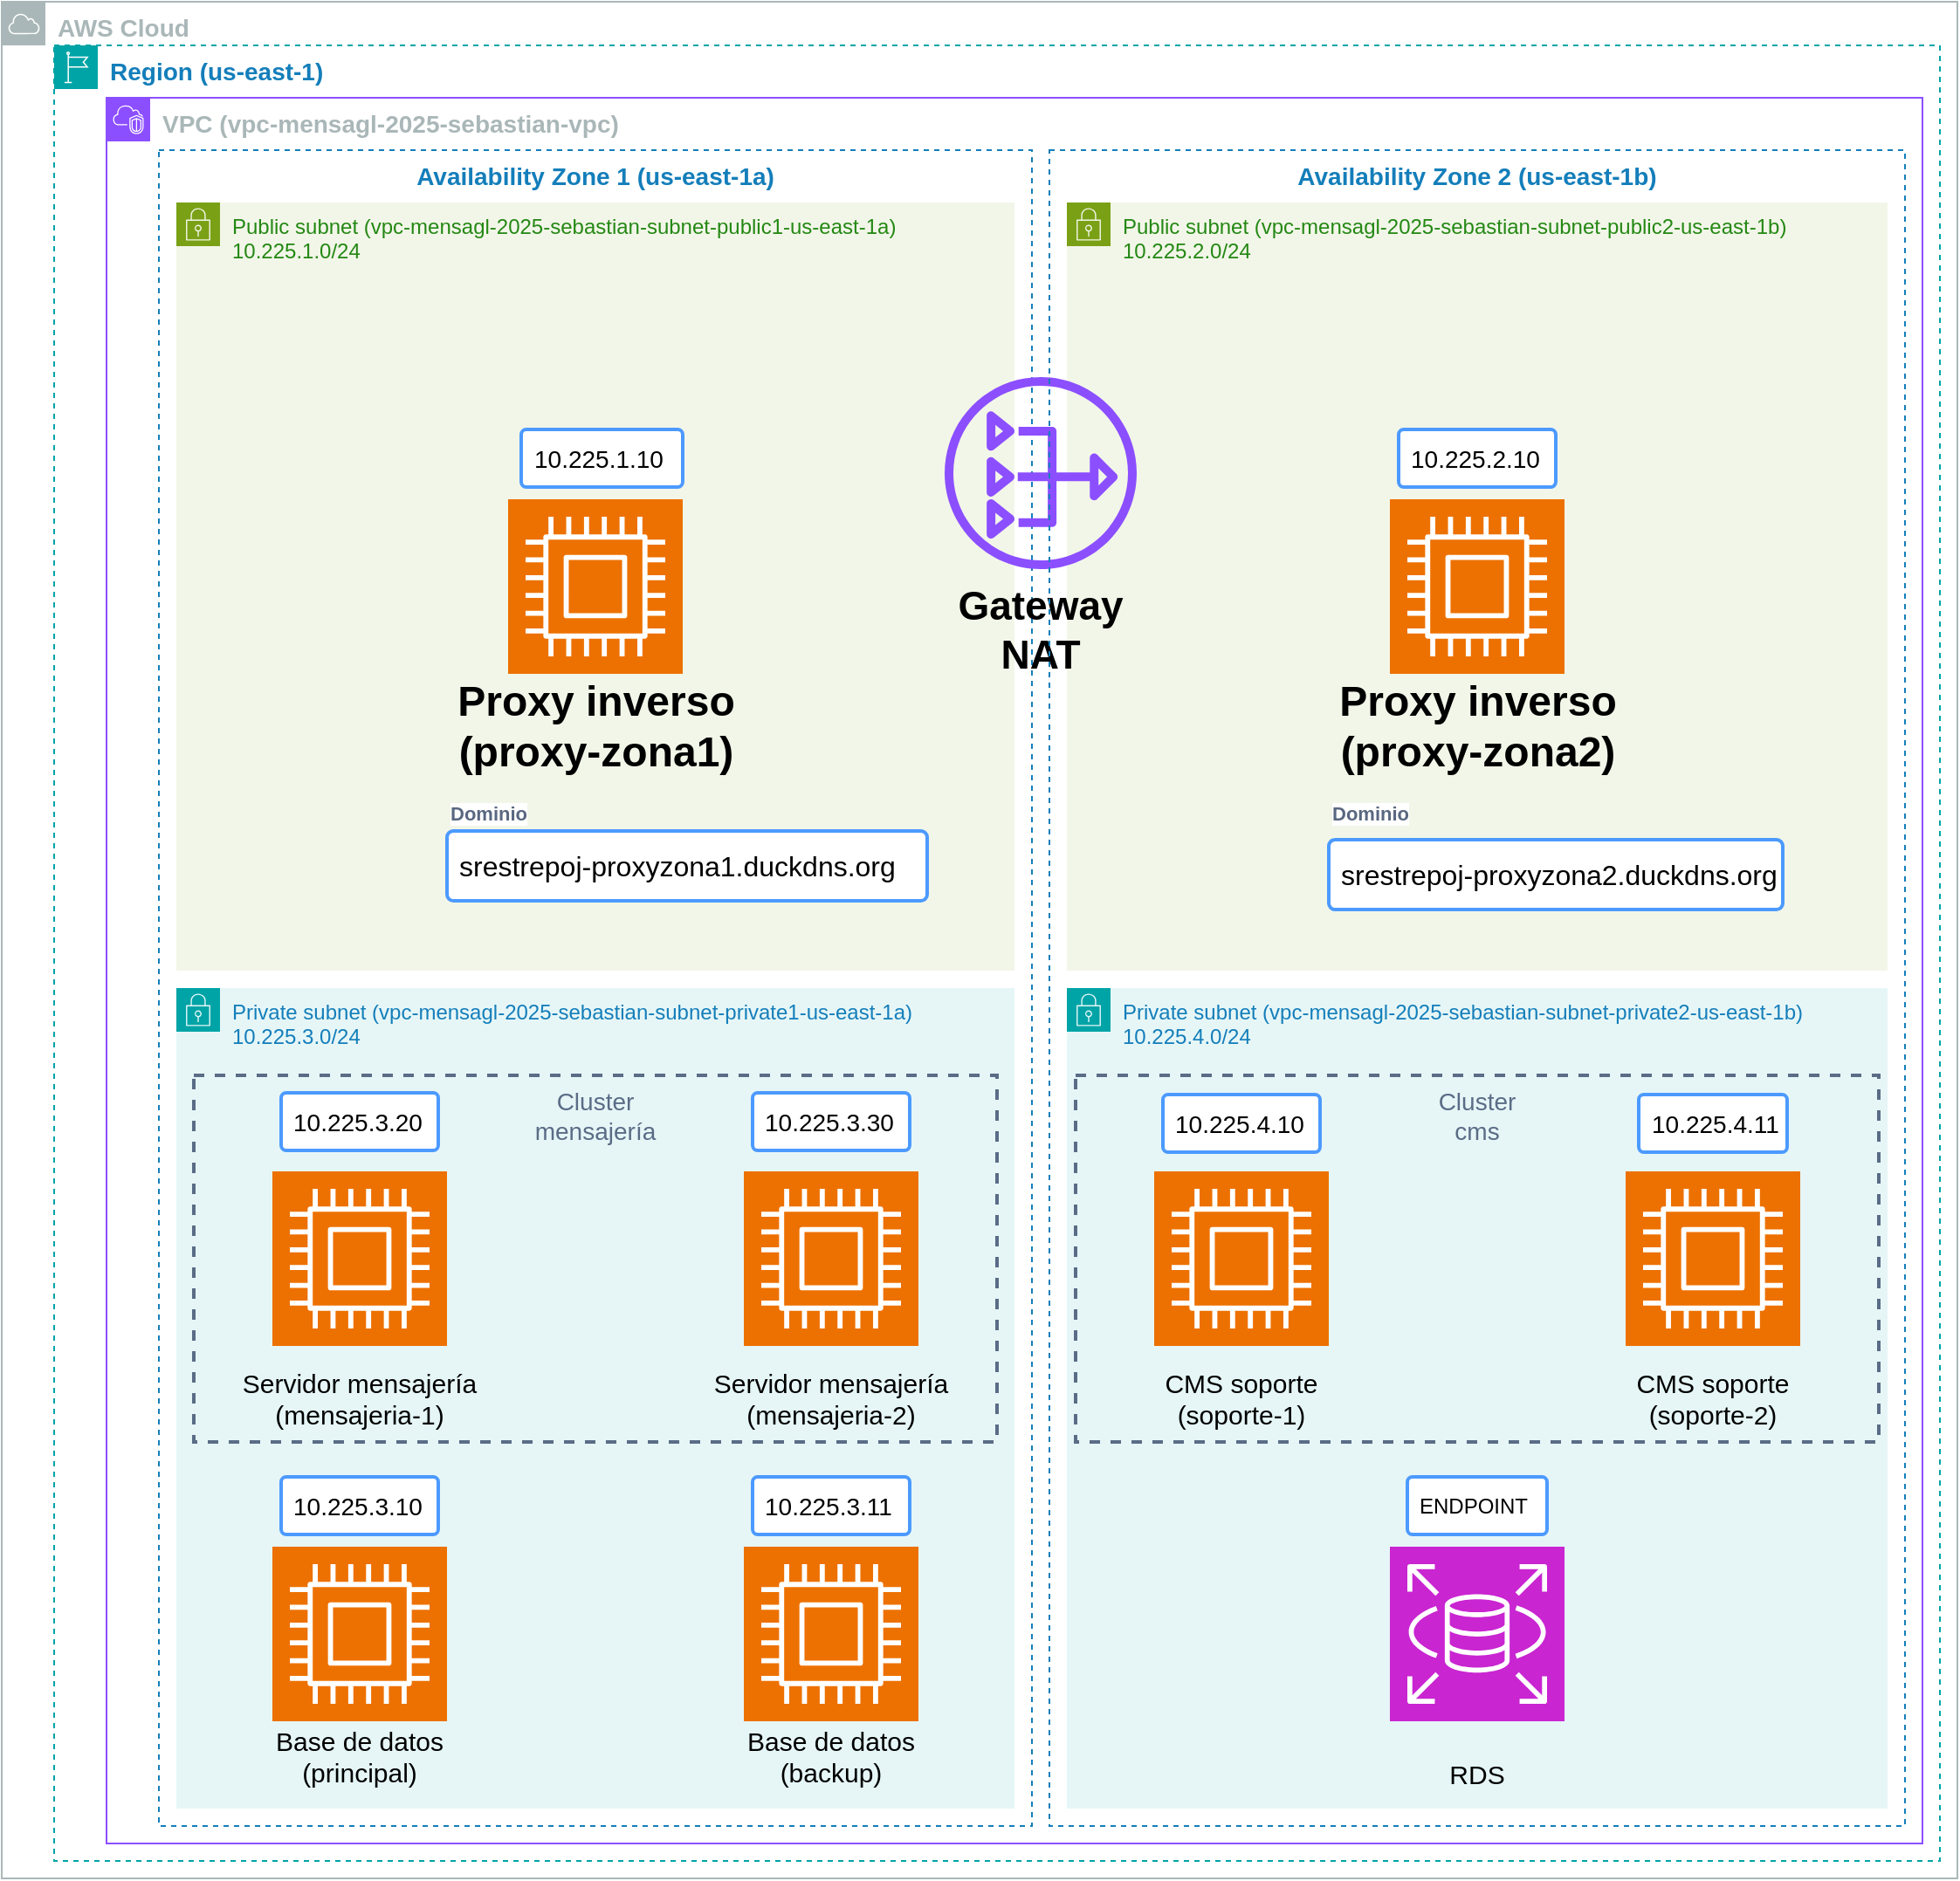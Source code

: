 <mxfile version="26.0.11">
  <diagram name="Página-1" id="RNlY2zAJqFi1zm7Q7Wgu">
    <mxGraphModel dx="1518" dy="632" grid="1" gridSize="10" guides="1" tooltips="1" connect="1" arrows="1" fold="1" page="1" pageScale="1" pageWidth="827" pageHeight="1169" math="0" shadow="0">
      <root>
        <mxCell id="0" />
        <mxCell id="1" parent="0" />
        <mxCell id="7FCHtqIl2WXOdxlE5oJK-1" value="&lt;font style=&quot;font-size: 14px;&quot;&gt;&lt;b&gt;AWS Cloud&lt;/b&gt;&lt;/font&gt;" style="sketch=0;outlineConnect=0;gradientColor=none;html=1;whiteSpace=wrap;fontSize=12;fontStyle=0;shape=mxgraph.aws4.group;grIcon=mxgraph.aws4.group_aws_cloud;strokeColor=#AAB7B8;fillColor=none;verticalAlign=top;align=left;spacingLeft=30;fontColor=#AAB7B8;dashed=0;" parent="1" vertex="1">
          <mxGeometry x="40" y="45" width="1120" height="1075" as="geometry" />
        </mxCell>
        <mxCell id="7FCHtqIl2WXOdxlE5oJK-9" value="Public subnet (vpc-mensagl-2025-sebastian-subnet-public2-us-east-1b)&lt;div&gt;10.225.2.0/24&lt;/div&gt;" style="points=[[0,0],[0.25,0],[0.5,0],[0.75,0],[1,0],[1,0.25],[1,0.5],[1,0.75],[1,1],[0.75,1],[0.5,1],[0.25,1],[0,1],[0,0.75],[0,0.5],[0,0.25]];outlineConnect=0;gradientColor=none;html=1;whiteSpace=wrap;fontSize=12;fontStyle=0;container=1;pointerEvents=0;collapsible=0;recursiveResize=0;shape=mxgraph.aws4.group;grIcon=mxgraph.aws4.group_security_group;grStroke=0;strokeColor=#7AA116;fillColor=#F2F6E8;verticalAlign=top;align=left;spacingLeft=30;fontColor=#248814;dashed=0;" parent="1" vertex="1">
          <mxGeometry x="650" y="160" width="470" height="440" as="geometry" />
        </mxCell>
        <mxCell id="7FCHtqIl2WXOdxlE5oJK-64" value="" style="sketch=0;points=[[0,0,0],[0.25,0,0],[0.5,0,0],[0.75,0,0],[1,0,0],[0,1,0],[0.25,1,0],[0.5,1,0],[0.75,1,0],[1,1,0],[0,0.25,0],[0,0.5,0],[0,0.75,0],[1,0.25,0],[1,0.5,0],[1,0.75,0]];outlineConnect=0;fontColor=#232F3E;fillColor=#ED7100;strokeColor=#ffffff;dashed=0;verticalLabelPosition=bottom;verticalAlign=top;align=center;html=1;fontSize=12;fontStyle=0;aspect=fixed;shape=mxgraph.aws4.resourceIcon;resIcon=mxgraph.aws4.compute;" parent="7FCHtqIl2WXOdxlE5oJK-9" vertex="1">
          <mxGeometry x="185" y="170" width="100" height="100" as="geometry" />
        </mxCell>
        <mxCell id="7FCHtqIl2WXOdxlE5oJK-3" value="&lt;font style=&quot;font-size: 14px;&quot;&gt;&lt;b&gt;Region (us-east-1)&lt;/b&gt;&lt;/font&gt;" style="points=[[0,0],[0.25,0],[0.5,0],[0.75,0],[1,0],[1,0.25],[1,0.5],[1,0.75],[1,1],[0.75,1],[0.5,1],[0.25,1],[0,1],[0,0.75],[0,0.5],[0,0.25]];outlineConnect=0;gradientColor=none;html=1;whiteSpace=wrap;fontSize=12;fontStyle=0;container=1;pointerEvents=0;collapsible=0;recursiveResize=0;shape=mxgraph.aws4.group;grIcon=mxgraph.aws4.group_region;strokeColor=#00A4A6;fillColor=none;verticalAlign=top;align=left;spacingLeft=30;fontColor=#147EBA;dashed=1;" parent="1" vertex="1">
          <mxGeometry x="70" y="70" width="1080" height="1040" as="geometry" />
        </mxCell>
        <mxCell id="7FCHtqIl2WXOdxlE5oJK-5" value="&lt;font style=&quot;font-size: 14px;&quot;&gt;&lt;b&gt;VPC (vpc-mensagl-2025-sebastian-vpc)&lt;/b&gt;&lt;/font&gt;" style="points=[[0,0],[0.25,0],[0.5,0],[0.75,0],[1,0],[1,0.25],[1,0.5],[1,0.75],[1,1],[0.75,1],[0.5,1],[0.25,1],[0,1],[0,0.75],[0,0.5],[0,0.25]];outlineConnect=0;gradientColor=none;html=1;whiteSpace=wrap;fontSize=12;fontStyle=0;container=1;pointerEvents=0;collapsible=0;recursiveResize=0;shape=mxgraph.aws4.group;grIcon=mxgraph.aws4.group_vpc2;strokeColor=#8C4FFF;fillColor=none;verticalAlign=top;align=left;spacingLeft=30;fontColor=#AAB7B8;dashed=0;" parent="7FCHtqIl2WXOdxlE5oJK-3" vertex="1">
          <mxGeometry x="30" y="30" width="1040" height="1000" as="geometry" />
        </mxCell>
        <mxCell id="7FCHtqIl2WXOdxlE5oJK-62" value="" style="sketch=0;points=[[0,0,0],[0.25,0,0],[0.5,0,0],[0.75,0,0],[1,0,0],[0,1,0],[0.25,1,0],[0.5,1,0],[0.75,1,0],[1,1,0],[0,0.25,0],[0,0.5,0],[0,0.75,0],[1,0.25,0],[1,0.5,0],[1,0.75,0]];outlineConnect=0;fontColor=#232F3E;fillColor=#ED7100;strokeColor=#ffffff;dashed=0;verticalLabelPosition=bottom;verticalAlign=top;align=center;html=1;fontSize=12;fontStyle=0;aspect=fixed;shape=mxgraph.aws4.resourceIcon;resIcon=mxgraph.aws4.compute;" parent="7FCHtqIl2WXOdxlE5oJK-5" vertex="1">
          <mxGeometry x="735" y="230" width="100" height="100" as="geometry" />
        </mxCell>
        <mxCell id="7FCHtqIl2WXOdxlE5oJK-70" value="&lt;font style=&quot;font-size: 14px;&quot;&gt;10.225.2.10&lt;/font&gt;" style="rounded=1;arcSize=9;align=left;spacingLeft=5;strokeColor=#4C9AFF;html=1;strokeWidth=2;fontSize=12" parent="7FCHtqIl2WXOdxlE5oJK-5" vertex="1">
          <mxGeometry x="740" y="190" width="90" height="33" as="geometry" />
        </mxCell>
        <mxCell id="7FCHtqIl2WXOdxlE5oJK-12" value="Private subnet (vpc-mensagl-2025-sebastian-subnet-private2-us-east-1b)&lt;div&gt;10.225.4.0/24&lt;/div&gt;" style="points=[[0,0],[0.25,0],[0.5,0],[0.75,0],[1,0],[1,0.25],[1,0.5],[1,0.75],[1,1],[0.75,1],[0.5,1],[0.25,1],[0,1],[0,0.75],[0,0.5],[0,0.25]];outlineConnect=0;gradientColor=none;html=1;whiteSpace=wrap;fontSize=12;fontStyle=0;container=0;pointerEvents=0;collapsible=0;recursiveResize=0;shape=mxgraph.aws4.group;grIcon=mxgraph.aws4.group_security_group;grStroke=0;strokeColor=#00A4A6;fillColor=#E6F6F7;verticalAlign=top;align=left;spacingLeft=30;fontColor=#147EBA;dashed=0;" parent="1" vertex="1">
          <mxGeometry x="650" y="610" width="470" height="470" as="geometry" />
        </mxCell>
        <mxCell id="7FCHtqIl2WXOdxlE5oJK-44" value="&lt;font style=&quot;font-size: 14px;&quot;&gt;Cluster&lt;/font&gt;&lt;div&gt;&lt;font style=&quot;font-size: 14px;&quot;&gt;cms&lt;/font&gt;&lt;/div&gt;" style="fillColor=none;strokeColor=#5A6C86;dashed=1;verticalAlign=top;fontStyle=0;fontColor=#5A6C86;whiteSpace=wrap;html=1;strokeWidth=2;" parent="1" vertex="1">
          <mxGeometry x="655" y="660" width="460" height="210" as="geometry" />
        </mxCell>
        <mxCell id="7FCHtqIl2WXOdxlE5oJK-43" value="Cluster&lt;div&gt;mensajería&lt;/div&gt;" style="fillColor=none;strokeColor=#5A6C86;dashed=1;verticalAlign=top;fontStyle=0;fontColor=#5A6C86;whiteSpace=wrap;html=1;" parent="1" vertex="1">
          <mxGeometry x="150" y="660" width="460" height="210" as="geometry" />
        </mxCell>
        <mxCell id="7FCHtqIl2WXOdxlE5oJK-6" value="&lt;font style=&quot;font-size: 14px;&quot;&gt;&lt;b&gt;Availability Zone 1 (us-east-1a)&lt;/b&gt;&lt;/font&gt;" style="fillColor=none;strokeColor=#147EBA;dashed=1;verticalAlign=top;fontStyle=0;fontColor=#147EBA;whiteSpace=wrap;html=1;" parent="1" vertex="1">
          <mxGeometry x="130" y="130" width="500" height="960" as="geometry" />
        </mxCell>
        <mxCell id="7FCHtqIl2WXOdxlE5oJK-8" value="Public subnet (vpc-mensagl-2025-sebastian-subnet-public1-us-east-1a)&lt;div&gt;10.225.1.0/24&lt;/div&gt;" style="points=[[0,0],[0.25,0],[0.5,0],[0.75,0],[1,0],[1,0.25],[1,0.5],[1,0.75],[1,1],[0.75,1],[0.5,1],[0.25,1],[0,1],[0,0.75],[0,0.5],[0,0.25]];outlineConnect=0;gradientColor=none;html=1;whiteSpace=wrap;fontSize=12;fontStyle=0;container=1;pointerEvents=0;collapsible=0;recursiveResize=0;shape=mxgraph.aws4.group;grIcon=mxgraph.aws4.group_security_group;grStroke=0;strokeColor=#7AA116;fillColor=#F2F6E8;verticalAlign=top;align=left;spacingLeft=30;fontColor=#248814;dashed=0;" parent="1" vertex="1">
          <mxGeometry x="140" y="160" width="480" height="440" as="geometry" />
        </mxCell>
        <mxCell id="7FCHtqIl2WXOdxlE5oJK-63" value="" style="sketch=0;points=[[0,0,0],[0.25,0,0],[0.5,0,0],[0.75,0,0],[1,0,0],[0,1,0],[0.25,1,0],[0.5,1,0],[0.75,1,0],[1,1,0],[0,0.25,0],[0,0.5,0],[0,0.75,0],[1,0.25,0],[1,0.5,0],[1,0.75,0]];outlineConnect=0;fontColor=#232F3E;fillColor=#ED7100;strokeColor=#ffffff;dashed=0;verticalLabelPosition=bottom;verticalAlign=top;align=center;html=1;fontSize=12;fontStyle=0;aspect=fixed;shape=mxgraph.aws4.resourceIcon;resIcon=mxgraph.aws4.compute;" parent="7FCHtqIl2WXOdxlE5oJK-8" vertex="1">
          <mxGeometry x="190" y="170" width="100" height="100" as="geometry" />
        </mxCell>
        <mxCell id="7FCHtqIl2WXOdxlE5oJK-69" value="&lt;font style=&quot;font-size: 14px;&quot;&gt;10.225.1.10&lt;/font&gt;" style="rounded=1;arcSize=9;align=left;spacingLeft=5;strokeColor=#4C9AFF;html=1;strokeWidth=2;fontSize=12" parent="7FCHtqIl2WXOdxlE5oJK-8" vertex="1">
          <mxGeometry x="197.5" y="130" width="92.5" height="33" as="geometry" />
        </mxCell>
        <mxCell id="7FCHtqIl2WXOdxlE5oJK-78" value="Dominio" style="fillColor=none;strokeColor=none;html=1;fontSize=12;fontStyle=0;align=left;fontColor=#596780;fontStyle=1;fontSize=11;labelBackgroundColor=light-dark(#ffffff, #006352);" parent="7FCHtqIl2WXOdxlE5oJK-8" vertex="1">
          <mxGeometry x="155" y="340" width="166" height="20" as="geometry" />
        </mxCell>
        <mxCell id="7FCHtqIl2WXOdxlE5oJK-79" value="srestrepoj-proxyzona1.duckdns.org" style="rounded=1;arcSize=9;align=left;spacingLeft=5;strokeColor=#4C9AFF;html=1;strokeWidth=2;fontSize=16;whiteSpace=wrap;" parent="7FCHtqIl2WXOdxlE5oJK-8" vertex="1">
          <mxGeometry x="155" y="360" width="275" height="40" as="geometry" />
        </mxCell>
        <mxCell id="7FCHtqIl2WXOdxlE5oJK-30" value="Proxy inverso&lt;div&gt;(proxy-zona1)&lt;/div&gt;" style="text;strokeColor=none;fillColor=none;html=1;fontSize=24;fontStyle=1;verticalAlign=middle;align=center;" parent="7FCHtqIl2WXOdxlE5oJK-8" vertex="1">
          <mxGeometry x="190" y="280" width="100" height="40" as="geometry" />
        </mxCell>
        <mxCell id="7FCHtqIl2WXOdxlE5oJK-10" value="Private subnet (vpc-mensagl-2025-sebastian-subnet-private1-us-east-1a)&lt;div&gt;10.225.3.0/24&lt;/div&gt;" style="points=[[0,0],[0.25,0],[0.5,0],[0.75,0],[1,0],[1,0.25],[1,0.5],[1,0.75],[1,1],[0.75,1],[0.5,1],[0.25,1],[0,1],[0,0.75],[0,0.5],[0,0.25]];outlineConnect=0;gradientColor=none;html=1;whiteSpace=wrap;fontSize=12;fontStyle=0;container=1;pointerEvents=0;collapsible=0;recursiveResize=0;shape=mxgraph.aws4.group;grIcon=mxgraph.aws4.group_security_group;grStroke=0;strokeColor=#00A4A6;fillColor=#E6F6F7;verticalAlign=top;align=left;spacingLeft=30;fontColor=#147EBA;dashed=0;" parent="1" vertex="1">
          <mxGeometry x="140" y="610" width="480" height="470" as="geometry" />
        </mxCell>
        <mxCell id="7FCHtqIl2WXOdxlE5oJK-82" value="&lt;font style=&quot;font-size: 14px;&quot;&gt;Cluster&lt;/font&gt;&lt;div&gt;&lt;font style=&quot;font-size: 14px;&quot;&gt;mensajería&lt;/font&gt;&lt;/div&gt;" style="fillColor=none;strokeColor=#5A6C86;dashed=1;verticalAlign=top;fontStyle=0;fontColor=#5A6C86;whiteSpace=wrap;html=1;strokeWidth=2;" parent="7FCHtqIl2WXOdxlE5oJK-10" vertex="1">
          <mxGeometry x="10" y="50" width="460" height="210" as="geometry" />
        </mxCell>
        <mxCell id="7FCHtqIl2WXOdxlE5oJK-39" value="&lt;font style=&quot;font-size: 15px;&quot;&gt;Servidor mensajería&lt;/font&gt;&lt;div&gt;&lt;font style=&quot;font-size: 15px;&quot;&gt;(mensajeria-1)&lt;/font&gt;&lt;/div&gt;" style="text;html=1;align=center;verticalAlign=middle;whiteSpace=wrap;rounded=0;" parent="7FCHtqIl2WXOdxlE5oJK-10" vertex="1">
          <mxGeometry x="30" y="220" width="150" height="30" as="geometry" />
        </mxCell>
        <mxCell id="7FCHtqIl2WXOdxlE5oJK-40" value="&lt;font style=&quot;font-size: 15px;&quot;&gt;Servidor mensajería&lt;/font&gt;&lt;div&gt;&lt;font style=&quot;font-size: 15px;&quot;&gt;(mensajeria-2)&lt;/font&gt;&lt;/div&gt;" style="text;html=1;align=center;verticalAlign=middle;whiteSpace=wrap;rounded=0;" parent="7FCHtqIl2WXOdxlE5oJK-10" vertex="1">
          <mxGeometry x="300" y="220" width="150" height="30" as="geometry" />
        </mxCell>
        <mxCell id="7FCHtqIl2WXOdxlE5oJK-61" value="" style="sketch=0;points=[[0,0,0],[0.25,0,0],[0.5,0,0],[0.75,0,0],[1,0,0],[0,1,0],[0.25,1,0],[0.5,1,0],[0.75,1,0],[1,1,0],[0,0.25,0],[0,0.5,0],[0,0.75,0],[1,0.25,0],[1,0.5,0],[1,0.75,0]];outlineConnect=0;fontColor=#232F3E;fillColor=#ED7100;strokeColor=#ffffff;dashed=0;verticalLabelPosition=bottom;verticalAlign=top;align=center;html=1;fontSize=12;fontStyle=0;aspect=fixed;shape=mxgraph.aws4.resourceIcon;resIcon=mxgraph.aws4.compute;" parent="7FCHtqIl2WXOdxlE5oJK-10" vertex="1">
          <mxGeometry x="325" y="105" width="100" height="100" as="geometry" />
        </mxCell>
        <mxCell id="7FCHtqIl2WXOdxlE5oJK-75" value="&lt;font style=&quot;font-size: 14px;&quot;&gt;10.225.3.10&lt;/font&gt;" style="rounded=1;arcSize=9;align=left;spacingLeft=5;strokeColor=#4C9AFF;html=1;strokeWidth=2;fontSize=12" parent="7FCHtqIl2WXOdxlE5oJK-10" vertex="1">
          <mxGeometry x="60" y="280" width="90" height="33" as="geometry" />
        </mxCell>
        <mxCell id="7FCHtqIl2WXOdxlE5oJK-76" value="&lt;font style=&quot;font-size: 14px;&quot;&gt;10.225.3.11&lt;/font&gt;" style="rounded=1;arcSize=9;align=left;spacingLeft=5;strokeColor=#4C9AFF;html=1;strokeWidth=2;fontSize=12" parent="7FCHtqIl2WXOdxlE5oJK-10" vertex="1">
          <mxGeometry x="330" y="280" width="90" height="33" as="geometry" />
        </mxCell>
        <mxCell id="7FCHtqIl2WXOdxlE5oJK-71" value="&lt;font style=&quot;font-size: 14px;&quot;&gt;10.225.3.20&lt;/font&gt;" style="rounded=1;arcSize=9;align=left;spacingLeft=5;strokeColor=#4C9AFF;html=1;strokeWidth=2;fontSize=12" parent="7FCHtqIl2WXOdxlE5oJK-10" vertex="1">
          <mxGeometry x="60" y="60" width="90" height="33" as="geometry" />
        </mxCell>
        <mxCell id="7FCHtqIl2WXOdxlE5oJK-72" value="&lt;font style=&quot;font-size: 14px;&quot;&gt;10.225.3.30&lt;/font&gt;" style="rounded=1;arcSize=9;align=left;spacingLeft=5;strokeColor=#4C9AFF;html=1;strokeWidth=2;fontSize=12" parent="7FCHtqIl2WXOdxlE5oJK-10" vertex="1">
          <mxGeometry x="330" y="60" width="90" height="33" as="geometry" />
        </mxCell>
        <mxCell id="7FCHtqIl2WXOdxlE5oJK-16" value="" style="sketch=0;outlineConnect=0;fontColor=#232F3E;gradientColor=none;fillColor=#8C4FFF;strokeColor=none;dashed=0;verticalLabelPosition=bottom;verticalAlign=top;align=center;html=1;fontSize=12;fontStyle=0;aspect=fixed;pointerEvents=1;shape=mxgraph.aws4.nat_gateway;" parent="1" vertex="1">
          <mxGeometry x="580" y="260" width="110" height="110" as="geometry" />
        </mxCell>
        <mxCell id="7FCHtqIl2WXOdxlE5oJK-19" value="" style="sketch=0;points=[[0,0,0],[0.25,0,0],[0.5,0,0],[0.75,0,0],[1,0,0],[0,1,0],[0.25,1,0],[0.5,1,0],[0.75,1,0],[1,1,0],[0,0.25,0],[0,0.5,0],[0,0.75,0],[1,0.25,0],[1,0.5,0],[1,0.75,0]];outlineConnect=0;fontColor=#232F3E;fillColor=#ED7100;strokeColor=#ffffff;dashed=0;verticalLabelPosition=bottom;verticalAlign=top;align=center;html=1;fontSize=12;fontStyle=0;aspect=fixed;shape=mxgraph.aws4.resourceIcon;resIcon=mxgraph.aws4.compute;" parent="1" vertex="1">
          <mxGeometry x="195" y="715" width="100" height="100" as="geometry" />
        </mxCell>
        <mxCell id="7FCHtqIl2WXOdxlE5oJK-37" value="Gateway NAT" style="text;html=1;align=center;verticalAlign=middle;whiteSpace=wrap;rounded=0;fontStyle=1;fontSize=23;" parent="1" vertex="1">
          <mxGeometry x="605" y="390" width="60" height="30" as="geometry" />
        </mxCell>
        <mxCell id="7FCHtqIl2WXOdxlE5oJK-46" value="CMS soporte&lt;div&gt;(soporte-1)&lt;/div&gt;" style="text;html=1;align=center;verticalAlign=middle;whiteSpace=wrap;rounded=0;fontSize=15;" parent="1" vertex="1">
          <mxGeometry x="670" y="825" width="160" height="40" as="geometry" />
        </mxCell>
        <mxCell id="7FCHtqIl2WXOdxlE5oJK-47" value="CMS soporte&lt;div&gt;(soporte-2)&lt;/div&gt;" style="text;html=1;align=center;verticalAlign=middle;whiteSpace=wrap;rounded=0;fontSize=15;" parent="1" vertex="1">
          <mxGeometry x="940" y="825" width="160" height="40" as="geometry" />
        </mxCell>
        <mxCell id="7FCHtqIl2WXOdxlE5oJK-49" value="Base de datos&lt;div&gt;(principal)&lt;/div&gt;" style="text;html=1;align=center;verticalAlign=middle;whiteSpace=wrap;rounded=0;fontSize=15;" parent="1" vertex="1">
          <mxGeometry x="165" y="1030" width="160" height="40" as="geometry" />
        </mxCell>
        <mxCell id="7FCHtqIl2WXOdxlE5oJK-50" value="Base de datos&lt;div&gt;(backup)&lt;/div&gt;" style="text;html=1;align=center;verticalAlign=middle;whiteSpace=wrap;rounded=0;fontSize=15;" parent="1" vertex="1">
          <mxGeometry x="435" y="1030" width="160" height="40" as="geometry" />
        </mxCell>
        <mxCell id="7FCHtqIl2WXOdxlE5oJK-57" value="" style="sketch=0;points=[[0,0,0],[0.25,0,0],[0.5,0,0],[0.75,0,0],[1,0,0],[0,1,0],[0.25,1,0],[0.5,1,0],[0.75,1,0],[1,1,0],[0,0.25,0],[0,0.5,0],[0,0.75,0],[1,0.25,0],[1,0.5,0],[1,0.75,0]];outlineConnect=0;fontColor=#232F3E;fillColor=#ED7100;strokeColor=#ffffff;dashed=0;verticalLabelPosition=bottom;verticalAlign=top;align=center;html=1;fontSize=12;fontStyle=0;aspect=fixed;shape=mxgraph.aws4.resourceIcon;resIcon=mxgraph.aws4.compute;" parent="1" vertex="1">
          <mxGeometry x="970" y="715" width="100" height="100" as="geometry" />
        </mxCell>
        <mxCell id="7FCHtqIl2WXOdxlE5oJK-58" value="" style="sketch=0;points=[[0,0,0],[0.25,0,0],[0.5,0,0],[0.75,0,0],[1,0,0],[0,1,0],[0.25,1,0],[0.5,1,0],[0.75,1,0],[1,1,0],[0,0.25,0],[0,0.5,0],[0,0.75,0],[1,0.25,0],[1,0.5,0],[1,0.75,0]];outlineConnect=0;fontColor=#232F3E;fillColor=#ED7100;strokeColor=#ffffff;dashed=0;verticalLabelPosition=bottom;verticalAlign=top;align=center;html=1;fontSize=12;fontStyle=0;aspect=fixed;shape=mxgraph.aws4.resourceIcon;resIcon=mxgraph.aws4.compute;" parent="1" vertex="1">
          <mxGeometry x="700" y="715" width="100" height="100" as="geometry" />
        </mxCell>
        <mxCell id="7FCHtqIl2WXOdxlE5oJK-59" value="" style="sketch=0;points=[[0,0,0],[0.25,0,0],[0.5,0,0],[0.75,0,0],[1,0,0],[0,1,0],[0.25,1,0],[0.5,1,0],[0.75,1,0],[1,1,0],[0,0.25,0],[0,0.5,0],[0,0.75,0],[1,0.25,0],[1,0.5,0],[1,0.75,0]];outlineConnect=0;fontColor=#232F3E;fillColor=#ED7100;strokeColor=#ffffff;dashed=0;verticalLabelPosition=bottom;verticalAlign=top;align=center;html=1;fontSize=12;fontStyle=0;aspect=fixed;shape=mxgraph.aws4.resourceIcon;resIcon=mxgraph.aws4.compute;" parent="1" vertex="1">
          <mxGeometry x="195" y="930" width="100" height="100" as="geometry" />
        </mxCell>
        <mxCell id="7FCHtqIl2WXOdxlE5oJK-60" value="" style="sketch=0;points=[[0,0,0],[0.25,0,0],[0.5,0,0],[0.75,0,0],[1,0,0],[0,1,0],[0.25,1,0],[0.5,1,0],[0.75,1,0],[1,1,0],[0,0.25,0],[0,0.5,0],[0,0.75,0],[1,0.25,0],[1,0.5,0],[1,0.75,0]];outlineConnect=0;fontColor=#232F3E;fillColor=#ED7100;strokeColor=#ffffff;dashed=0;verticalLabelPosition=bottom;verticalAlign=top;align=center;html=1;fontSize=12;fontStyle=0;aspect=fixed;shape=mxgraph.aws4.resourceIcon;resIcon=mxgraph.aws4.compute;" parent="1" vertex="1">
          <mxGeometry x="465" y="930" width="100" height="100" as="geometry" />
        </mxCell>
        <mxCell id="7FCHtqIl2WXOdxlE5oJK-73" value="&lt;font style=&quot;font-size: 14px;&quot;&gt;10.225.4.10&lt;/font&gt;" style="rounded=1;arcSize=9;align=left;spacingLeft=5;strokeColor=#4C9AFF;html=1;strokeWidth=2;fontSize=12" parent="1" vertex="1">
          <mxGeometry x="705" y="671" width="90" height="33" as="geometry" />
        </mxCell>
        <mxCell id="7FCHtqIl2WXOdxlE5oJK-74" value="&lt;font style=&quot;font-size: 14px;&quot;&gt;10.225.4.11&lt;/font&gt;" style="rounded=1;arcSize=9;align=left;spacingLeft=5;strokeColor=#4C9AFF;html=1;strokeWidth=2;fontSize=12" parent="1" vertex="1">
          <mxGeometry x="977.5" y="671" width="85" height="33" as="geometry" />
        </mxCell>
        <mxCell id="7FCHtqIl2WXOdxlE5oJK-27" value="" style="sketch=0;points=[[0,0,0],[0.25,0,0],[0.5,0,0],[0.75,0,0],[1,0,0],[0,1,0],[0.25,1,0],[0.5,1,0],[0.75,1,0],[1,1,0],[0,0.25,0],[0,0.5,0],[0,0.75,0],[1,0.25,0],[1,0.5,0],[1,0.75,0]];outlineConnect=0;fontColor=#232F3E;fillColor=#C925D1;strokeColor=#ffffff;dashed=0;verticalLabelPosition=bottom;verticalAlign=top;align=center;html=1;fontSize=12;fontStyle=0;aspect=fixed;shape=mxgraph.aws4.resourceIcon;resIcon=mxgraph.aws4.rds;" parent="1" vertex="1">
          <mxGeometry x="835" y="930" width="100" height="100" as="geometry" />
        </mxCell>
        <mxCell id="7FCHtqIl2WXOdxlE5oJK-52" value="&lt;div&gt;RDS&lt;/div&gt;" style="text;html=1;align=center;verticalAlign=middle;whiteSpace=wrap;rounded=0;fontSize=15;" parent="1" vertex="1">
          <mxGeometry x="805" y="1040" width="160" height="40" as="geometry" />
        </mxCell>
        <mxCell id="7FCHtqIl2WXOdxlE5oJK-77" value="ENDPOINT" style="rounded=1;arcSize=9;align=left;spacingLeft=5;strokeColor=#4C9AFF;html=1;strokeWidth=2;fontSize=12" parent="1" vertex="1">
          <mxGeometry x="845" y="890" width="80" height="33" as="geometry" />
        </mxCell>
        <mxCell id="7FCHtqIl2WXOdxlE5oJK-31" value="Proxy inverso&lt;div&gt;(proxy-zona2)&lt;/div&gt;" style="text;strokeColor=none;fillColor=none;html=1;fontSize=24;fontStyle=1;verticalAlign=middle;align=center;" parent="1" vertex="1">
          <mxGeometry x="835" y="440" width="100" height="40" as="geometry" />
        </mxCell>
        <mxCell id="7FCHtqIl2WXOdxlE5oJK-80" value="Dominio" style="fillColor=none;strokeColor=none;html=1;fontSize=12;fontStyle=0;align=left;fontColor=#596780;fontStyle=1;fontSize=11;labelBackgroundColor=light-dark(#ffffff, #006352);" parent="1" vertex="1">
          <mxGeometry x="800" y="500" width="166" height="20" as="geometry" />
        </mxCell>
        <mxCell id="7FCHtqIl2WXOdxlE5oJK-81" value="srestrepoj-proxyzona2.duckdns.org" style="rounded=1;arcSize=9;align=left;spacingLeft=5;strokeColor=#4C9AFF;html=1;strokeWidth=2;fontSize=16;" parent="1" vertex="1">
          <mxGeometry x="800" y="525" width="260" height="40" as="geometry" />
        </mxCell>
        <mxCell id="7FCHtqIl2WXOdxlE5oJK-7" value="&lt;font style=&quot;font-size: 14px;&quot;&gt;&lt;b&gt;Availability Zone 2 (us-east-1b)&lt;/b&gt;&lt;/font&gt;" style="fillColor=none;strokeColor=#147EBA;dashed=1;verticalAlign=top;fontStyle=0;fontColor=#147EBA;whiteSpace=wrap;html=1;" parent="1" vertex="1">
          <mxGeometry x="640" y="130" width="490" height="960" as="geometry" />
        </mxCell>
      </root>
    </mxGraphModel>
  </diagram>
</mxfile>
